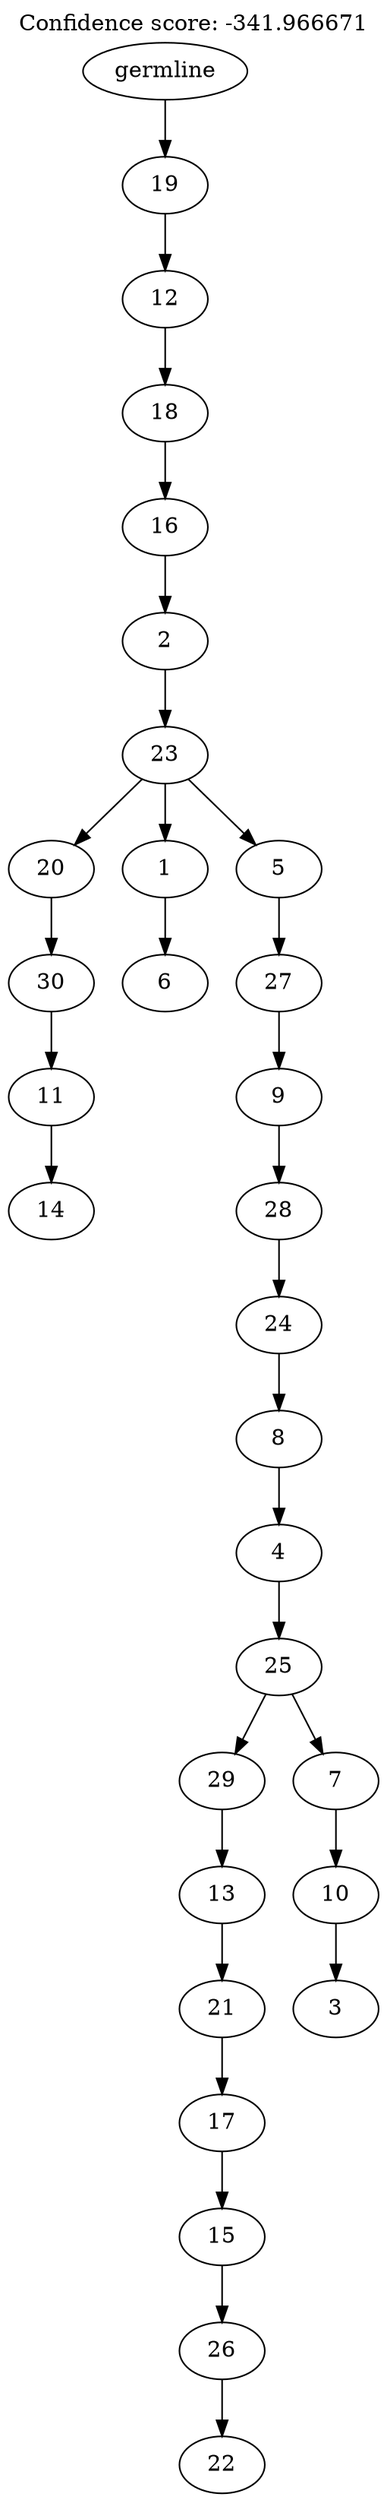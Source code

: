 digraph g {
	"29" -> "30";
	"30" [label="14"];
	"28" -> "29";
	"29" [label="11"];
	"27" -> "28";
	"28" [label="30"];
	"25" -> "26";
	"26" [label="6"];
	"23" -> "24";
	"24" [label="22"];
	"22" -> "23";
	"23" [label="26"];
	"21" -> "22";
	"22" [label="15"];
	"20" -> "21";
	"21" [label="17"];
	"19" -> "20";
	"20" [label="21"];
	"18" -> "19";
	"19" [label="13"];
	"16" -> "17";
	"17" [label="3"];
	"15" -> "16";
	"16" [label="10"];
	"14" -> "15";
	"15" [label="7"];
	"14" -> "18";
	"18" [label="29"];
	"13" -> "14";
	"14" [label="25"];
	"12" -> "13";
	"13" [label="4"];
	"11" -> "12";
	"12" [label="8"];
	"10" -> "11";
	"11" [label="24"];
	"9" -> "10";
	"10" [label="28"];
	"8" -> "9";
	"9" [label="9"];
	"7" -> "8";
	"8" [label="27"];
	"6" -> "7";
	"7" [label="5"];
	"6" -> "25";
	"25" [label="1"];
	"6" -> "27";
	"27" [label="20"];
	"5" -> "6";
	"6" [label="23"];
	"4" -> "5";
	"5" [label="2"];
	"3" -> "4";
	"4" [label="16"];
	"2" -> "3";
	"3" [label="18"];
	"1" -> "2";
	"2" [label="12"];
	"0" -> "1";
	"1" [label="19"];
	"0" [label="germline"];
	labelloc="t";
	label="Confidence score: -341.966671";
}
